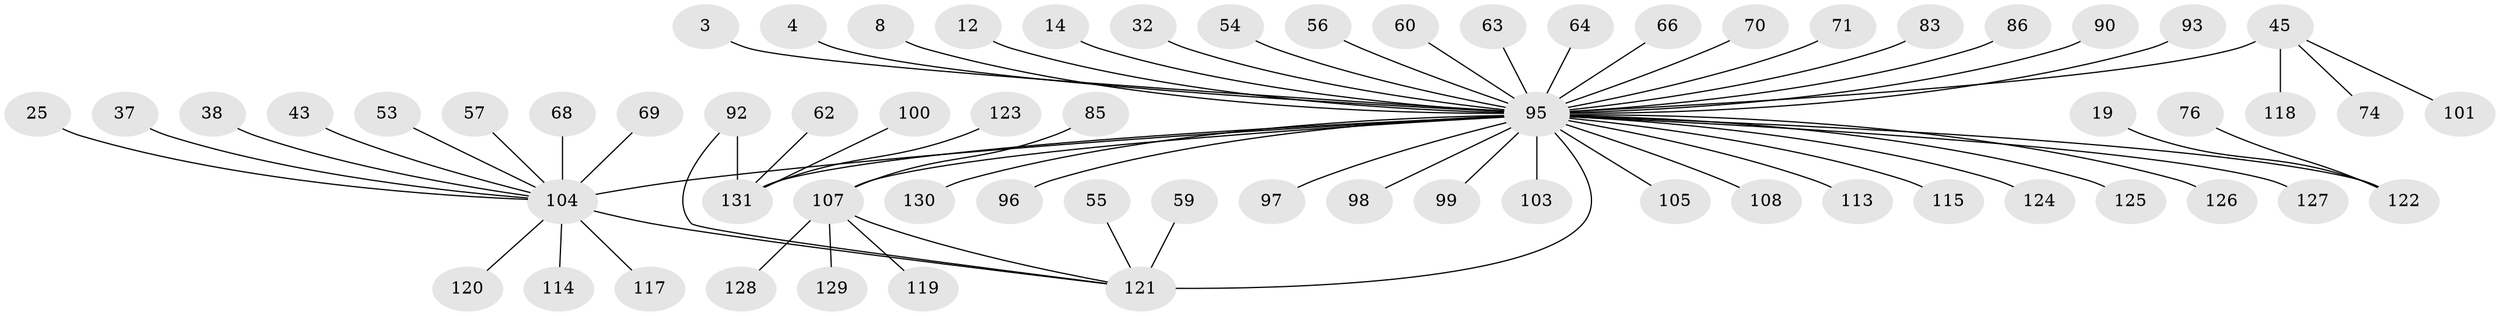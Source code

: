 // original degree distribution, {49: 0.007633587786259542, 4: 0.06870229007633588, 1: 0.5419847328244275, 2: 0.25190839694656486, 6: 0.015267175572519083, 5: 0.022900763358778626, 9: 0.015267175572519083, 3: 0.061068702290076333, 7: 0.007633587786259542, 8: 0.007633587786259542}
// Generated by graph-tools (version 1.1) at 2025/48/03/09/25 04:48:16]
// undirected, 65 vertices, 67 edges
graph export_dot {
graph [start="1"]
  node [color=gray90,style=filled];
  3;
  4;
  8;
  12;
  14;
  19;
  25;
  32;
  37;
  38;
  43;
  45 [super="+9"];
  53;
  54;
  55;
  56 [super="+26"];
  57;
  59;
  60;
  62 [super="+35"];
  63;
  64;
  66;
  68;
  69;
  70 [super="+5"];
  71;
  74;
  76 [super="+41"];
  83;
  85;
  86;
  90;
  92 [super="+72"];
  93;
  95 [super="+78+91+16+1"];
  96;
  97 [super="+89"];
  98;
  99;
  100 [super="+73"];
  101;
  103 [super="+88"];
  104 [super="+102+27"];
  105 [super="+28"];
  107 [super="+36+82+39+52"];
  108;
  113 [super="+61+84"];
  114 [super="+47"];
  115;
  117;
  118 [super="+87"];
  119;
  120 [super="+77"];
  121 [super="+44+46"];
  122 [super="+116+18"];
  123;
  124;
  125 [super="+111"];
  126;
  127 [super="+110"];
  128 [super="+80"];
  129 [super="+106"];
  130 [super="+94"];
  131 [super="+31+58+109"];
  3 -- 95;
  4 -- 95;
  8 -- 95;
  12 -- 95;
  14 -- 95;
  19 -- 122;
  25 -- 104;
  32 -- 95;
  37 -- 104;
  38 -- 104;
  43 -- 104;
  45 -- 101;
  45 -- 74;
  45 -- 95 [weight=4];
  45 -- 118;
  53 -- 104;
  54 -- 95;
  55 -- 121;
  56 -- 95;
  57 -- 104;
  59 -- 121;
  60 -- 95;
  62 -- 131;
  63 -- 95;
  64 -- 95;
  66 -- 95;
  68 -- 104;
  69 -- 104;
  70 -- 95;
  71 -- 95;
  76 -- 122;
  83 -- 95;
  85 -- 107;
  86 -- 95;
  90 -- 95;
  92 -- 121;
  92 -- 131;
  93 -- 95;
  95 -- 98;
  95 -- 131 [weight=6];
  95 -- 130;
  95 -- 104 [weight=4];
  95 -- 96;
  95 -- 97;
  95 -- 99;
  95 -- 103;
  95 -- 105;
  95 -- 107 [weight=2];
  95 -- 108;
  95 -- 113;
  95 -- 115;
  95 -- 121 [weight=4];
  95 -- 122 [weight=3];
  95 -- 124;
  95 -- 125;
  95 -- 126;
  95 -- 127;
  100 -- 131;
  104 -- 121 [weight=2];
  104 -- 114;
  104 -- 117;
  104 -- 120;
  107 -- 119;
  107 -- 121;
  107 -- 128;
  107 -- 129;
  123 -- 131;
}
